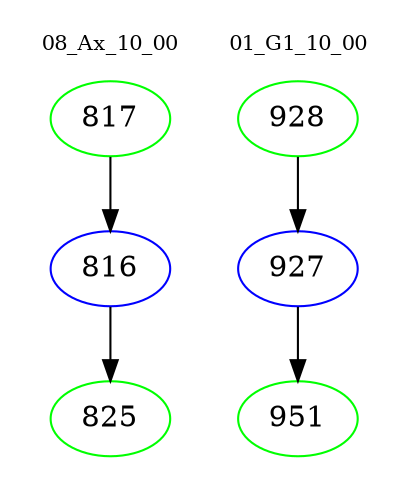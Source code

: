 digraph{
subgraph cluster_0 {
color = white
label = "08_Ax_10_00";
fontsize=10;
T0_817 [label="817", color="green"]
T0_817 -> T0_816 [color="black"]
T0_816 [label="816", color="blue"]
T0_816 -> T0_825 [color="black"]
T0_825 [label="825", color="green"]
}
subgraph cluster_1 {
color = white
label = "01_G1_10_00";
fontsize=10;
T1_928 [label="928", color="green"]
T1_928 -> T1_927 [color="black"]
T1_927 [label="927", color="blue"]
T1_927 -> T1_951 [color="black"]
T1_951 [label="951", color="green"]
}
}
